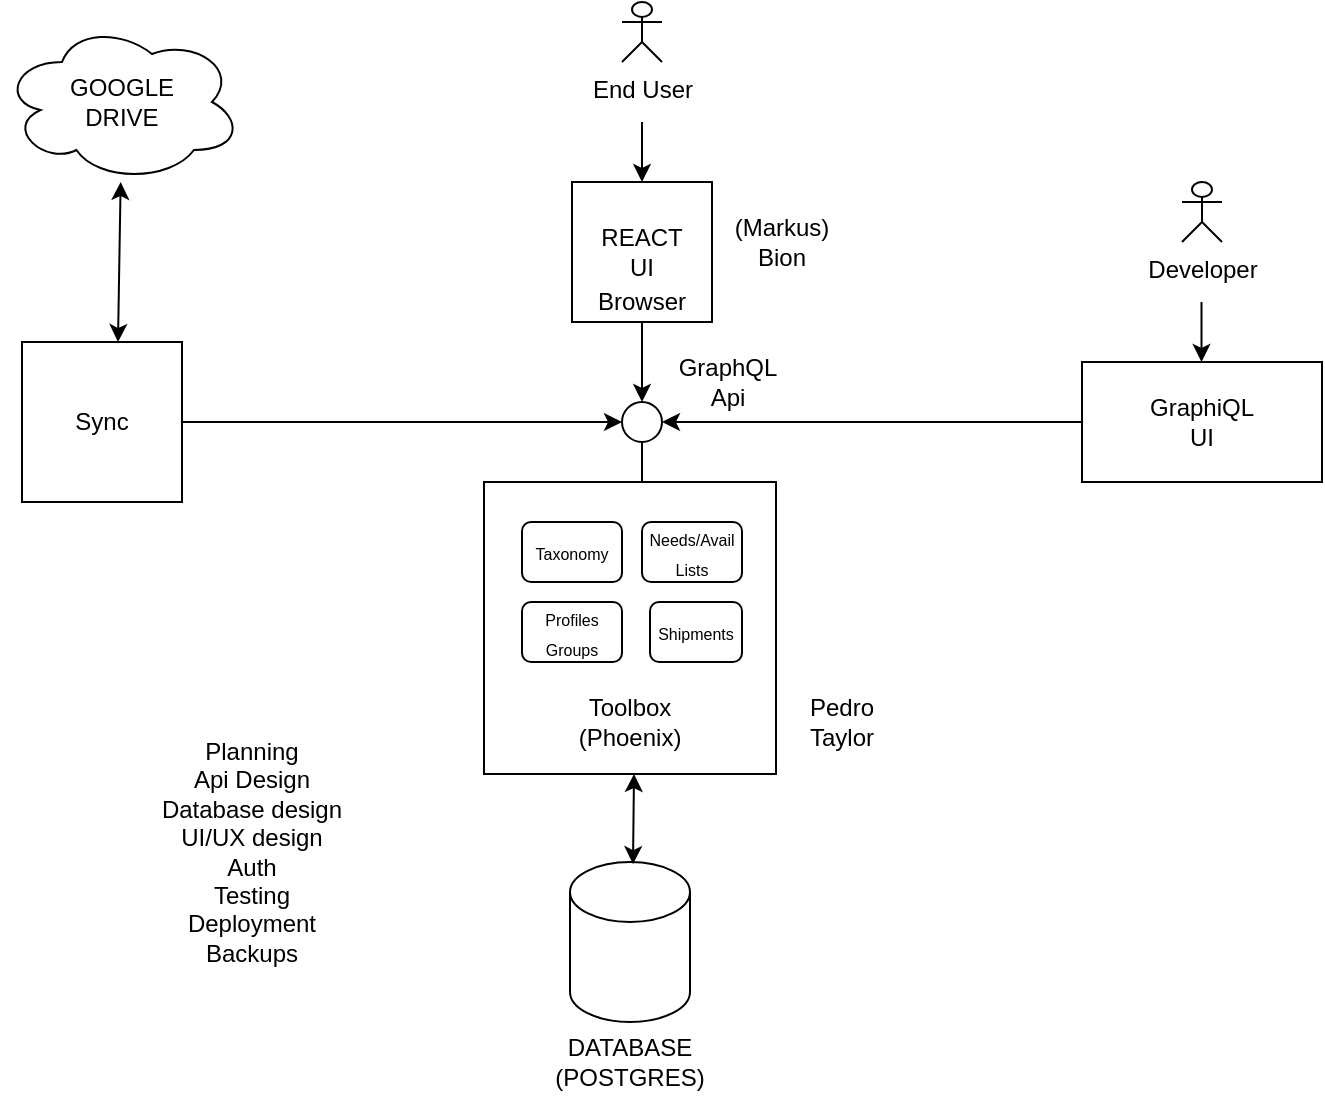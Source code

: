 <mxfile version="13.6.6" type="device"><diagram id="8QLvIpXy7nPIi4IFMdfL" name="Page-1"><mxGraphModel dx="1079" dy="601" grid="1" gridSize="10" guides="1" tooltips="1" connect="1" arrows="1" fold="1" page="1" pageScale="1" pageWidth="827" pageHeight="1169" math="0" shadow="0"><root><mxCell id="0"/><mxCell id="1" parent="0"/><mxCell id="mp1BCvhVNahwDe3gn-qN-1" value="" style="whiteSpace=wrap;html=1;aspect=fixed;" vertex="1" parent="1"><mxGeometry x="301" y="410" width="146" height="146" as="geometry"/></mxCell><mxCell id="mp1BCvhVNahwDe3gn-qN-2" value="" style="shape=cylinder2;whiteSpace=wrap;html=1;boundedLbl=1;backgroundOutline=1;size=15;" vertex="1" parent="1"><mxGeometry x="344" y="600" width="60" height="80" as="geometry"/></mxCell><mxCell id="mp1BCvhVNahwDe3gn-qN-4" style="edgeStyle=orthogonalEdgeStyle;rounded=0;orthogonalLoop=1;jettySize=auto;html=1;exitX=1;exitY=1;exitDx=0;exitDy=0;" edge="1" parent="1" source="mp1BCvhVNahwDe3gn-qN-3"><mxGeometry relative="1" as="geometry"><mxPoint x="394" y="710" as="targetPoint"/></mxGeometry></mxCell><mxCell id="mp1BCvhVNahwDe3gn-qN-3" value="DATABASE&lt;br&gt;(POSTGRES)" style="text;html=1;strokeColor=none;fillColor=none;align=center;verticalAlign=middle;whiteSpace=wrap;rounded=0;" vertex="1" parent="1"><mxGeometry x="354" y="690" width="40" height="20" as="geometry"/></mxCell><mxCell id="mp1BCvhVNahwDe3gn-qN-6" value="Toolbox&lt;br&gt;(Phoenix)&lt;br&gt;" style="text;html=1;strokeColor=none;fillColor=none;align=center;verticalAlign=middle;whiteSpace=wrap;rounded=0;" vertex="1" parent="1"><mxGeometry x="354" y="520" width="40" height="20" as="geometry"/></mxCell><mxCell id="mp1BCvhVNahwDe3gn-qN-7" value="" style="endArrow=classic;html=1;entryX=0.525;entryY=0.013;entryDx=0;entryDy=0;entryPerimeter=0;startArrow=classic;startFill=1;" edge="1" parent="1" target="mp1BCvhVNahwDe3gn-qN-2"><mxGeometry width="50" height="50" relative="1" as="geometry"><mxPoint x="376" y="556" as="sourcePoint"/><mxPoint x="-20" y="410" as="targetPoint"/></mxGeometry></mxCell><mxCell id="mp1BCvhVNahwDe3gn-qN-9" value="" style="endArrow=none;html=1;" edge="1" parent="1" target="mp1BCvhVNahwDe3gn-qN-32"><mxGeometry width="50" height="50" relative="1" as="geometry"><mxPoint x="380" y="410" as="sourcePoint"/><mxPoint x="380" y="370" as="targetPoint"/></mxGeometry></mxCell><mxCell id="mp1BCvhVNahwDe3gn-qN-10" value="GraphQL&lt;br&gt;Api" style="text;html=1;strokeColor=none;fillColor=none;align=center;verticalAlign=middle;whiteSpace=wrap;rounded=0;" vertex="1" parent="1"><mxGeometry x="360" y="340" width="126" height="40" as="geometry"/></mxCell><mxCell id="mp1BCvhVNahwDe3gn-qN-11" value="REACT&lt;br&gt;UI" style="whiteSpace=wrap;html=1;aspect=fixed;" vertex="1" parent="1"><mxGeometry x="345" y="260" width="70" height="70" as="geometry"/></mxCell><mxCell id="mp1BCvhVNahwDe3gn-qN-12" value="" style="endArrow=classic;html=1;" edge="1" parent="1" source="mp1BCvhVNahwDe3gn-qN-11" target="mp1BCvhVNahwDe3gn-qN-32"><mxGeometry width="50" height="50" relative="1" as="geometry"><mxPoint x="440" y="520" as="sourcePoint"/><mxPoint x="420" y="360" as="targetPoint"/></mxGeometry></mxCell><mxCell id="mp1BCvhVNahwDe3gn-qN-13" value="Browser" style="text;html=1;strokeColor=none;fillColor=none;align=center;verticalAlign=middle;whiteSpace=wrap;rounded=0;" vertex="1" parent="1"><mxGeometry x="360" y="310" width="40" height="20" as="geometry"/></mxCell><mxCell id="mp1BCvhVNahwDe3gn-qN-14" value="End User" style="shape=umlActor;verticalLabelPosition=bottom;verticalAlign=top;html=1;outlineConnect=0;" vertex="1" parent="1"><mxGeometry x="370" y="170" width="20" height="30" as="geometry"/></mxCell><mxCell id="mp1BCvhVNahwDe3gn-qN-15" value="" style="endArrow=classic;html=1;" edge="1" parent="1" target="mp1BCvhVNahwDe3gn-qN-11"><mxGeometry width="50" height="50" relative="1" as="geometry"><mxPoint x="380" y="230" as="sourcePoint"/><mxPoint x="490" y="420" as="targetPoint"/></mxGeometry></mxCell><mxCell id="mp1BCvhVNahwDe3gn-qN-16" value="Pedro&lt;br&gt;Taylor" style="text;html=1;strokeColor=none;fillColor=none;align=center;verticalAlign=middle;whiteSpace=wrap;rounded=0;" vertex="1" parent="1"><mxGeometry x="460" y="520" width="40" height="20" as="geometry"/></mxCell><mxCell id="mp1BCvhVNahwDe3gn-qN-18" value="(Markus)&lt;br&gt;Bion" style="text;html=1;strokeColor=none;fillColor=none;align=center;verticalAlign=middle;whiteSpace=wrap;rounded=0;" vertex="1" parent="1"><mxGeometry x="430" y="280" width="40" height="20" as="geometry"/></mxCell><mxCell id="mp1BCvhVNahwDe3gn-qN-19" value="GraphiQL&lt;br&gt;UI" style="rounded=0;whiteSpace=wrap;html=1;" vertex="1" parent="1"><mxGeometry x="600" y="350" width="120" height="60" as="geometry"/></mxCell><mxCell id="mp1BCvhVNahwDe3gn-qN-23" value="" style="endArrow=classic;html=1;exitX=0;exitY=0.5;exitDx=0;exitDy=0;entryX=1;entryY=0.5;entryDx=0;entryDy=0;" edge="1" parent="1" source="mp1BCvhVNahwDe3gn-qN-19" target="mp1BCvhVNahwDe3gn-qN-32"><mxGeometry width="50" height="50" relative="1" as="geometry"><mxPoint x="180" y="420" as="sourcePoint"/><mxPoint x="580" y="610" as="targetPoint"/></mxGeometry></mxCell><mxCell id="mp1BCvhVNahwDe3gn-qN-24" value="Planning&lt;br&gt;Api Design&lt;br&gt;Database design&lt;br&gt;UI/UX design&lt;br&gt;Auth&lt;br&gt;Testing&lt;br&gt;Deployment&lt;br&gt;Backups" style="text;html=1;strokeColor=none;fillColor=none;align=center;verticalAlign=middle;whiteSpace=wrap;rounded=0;" vertex="1" parent="1"><mxGeometry x="110" y="585" width="150" height="20" as="geometry"/></mxCell><mxCell id="mp1BCvhVNahwDe3gn-qN-25" value="GOOGLE&lt;br&gt;DRIVE" style="ellipse;shape=cloud;whiteSpace=wrap;html=1;" vertex="1" parent="1"><mxGeometry x="60" y="180" width="120" height="80" as="geometry"/></mxCell><mxCell id="mp1BCvhVNahwDe3gn-qN-26" value="" style="endArrow=classic;html=1;startArrow=classic;startFill=1;entryX=0.6;entryY=0;entryDx=0;entryDy=0;entryPerimeter=0;" edge="1" parent="1" source="mp1BCvhVNahwDe3gn-qN-25" target="mp1BCvhVNahwDe3gn-qN-27"><mxGeometry width="50" height="50" relative="1" as="geometry"><mxPoint x="110" y="380" as="sourcePoint"/><mxPoint x="118" y="450" as="targetPoint"/></mxGeometry></mxCell><mxCell id="mp1BCvhVNahwDe3gn-qN-27" value="" style="whiteSpace=wrap;html=1;aspect=fixed;" vertex="1" parent="1"><mxGeometry x="70" y="340" width="80" height="80" as="geometry"/></mxCell><mxCell id="mp1BCvhVNahwDe3gn-qN-28" value="" style="endArrow=classic;html=1;entryX=0;entryY=0.5;entryDx=0;entryDy=0;exitX=1;exitY=0.5;exitDx=0;exitDy=0;" edge="1" parent="1" source="mp1BCvhVNahwDe3gn-qN-27" target="mp1BCvhVNahwDe3gn-qN-32"><mxGeometry width="50" height="50" relative="1" as="geometry"><mxPoint x="130" y="457" as="sourcePoint"/><mxPoint x="360" y="379.75" as="targetPoint"/><Array as="points"><mxPoint x="220" y="380"/></Array></mxGeometry></mxCell><mxCell id="mp1BCvhVNahwDe3gn-qN-31" value="Sync" style="text;html=1;strokeColor=none;fillColor=none;align=center;verticalAlign=middle;whiteSpace=wrap;rounded=0;" vertex="1" parent="1"><mxGeometry x="90" y="370" width="40" height="20" as="geometry"/></mxCell><mxCell id="mp1BCvhVNahwDe3gn-qN-32" value="" style="ellipse;whiteSpace=wrap;html=1;aspect=fixed;" vertex="1" parent="1"><mxGeometry x="370" y="370" width="20" height="20" as="geometry"/></mxCell><mxCell id="mp1BCvhVNahwDe3gn-qN-38" value="Developer" style="shape=umlActor;verticalLabelPosition=bottom;verticalAlign=top;html=1;outlineConnect=0;" vertex="1" parent="1"><mxGeometry x="650" y="260" width="20" height="30" as="geometry"/></mxCell><mxCell id="mp1BCvhVNahwDe3gn-qN-39" value="" style="endArrow=classic;html=1;" edge="1" parent="1"><mxGeometry width="50" height="50" relative="1" as="geometry"><mxPoint x="659.75" y="320" as="sourcePoint"/><mxPoint x="659.75" y="350" as="targetPoint"/></mxGeometry></mxCell><mxCell id="mp1BCvhVNahwDe3gn-qN-41" value="&lt;font style=&quot;font-size: 8px&quot;&gt;Taxonomy&lt;/font&gt;" style="rounded=1;whiteSpace=wrap;html=1;" vertex="1" parent="1"><mxGeometry x="320" y="430" width="50" height="30" as="geometry"/></mxCell><mxCell id="mp1BCvhVNahwDe3gn-qN-42" value="&lt;span style=&quot;font-size: 8px&quot;&gt;Needs/Avail&lt;br&gt;Lists&lt;br&gt;&lt;/span&gt;" style="rounded=1;whiteSpace=wrap;html=1;" vertex="1" parent="1"><mxGeometry x="380" y="430" width="50" height="30" as="geometry"/></mxCell><mxCell id="mp1BCvhVNahwDe3gn-qN-43" value="&lt;font style=&quot;font-size: 8px&quot;&gt;Profiles&lt;br&gt;Groups&lt;br&gt;&lt;/font&gt;" style="rounded=1;whiteSpace=wrap;html=1;" vertex="1" parent="1"><mxGeometry x="320" y="470" width="50" height="30" as="geometry"/></mxCell><mxCell id="mp1BCvhVNahwDe3gn-qN-44" value="&lt;font style=&quot;font-size: 8px&quot;&gt;Shipments&lt;br&gt;&lt;/font&gt;" style="rounded=1;whiteSpace=wrap;html=1;" vertex="1" parent="1"><mxGeometry x="384" y="470" width="46" height="30" as="geometry"/></mxCell></root></mxGraphModel></diagram></mxfile>